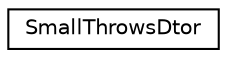 digraph "Graphical Class Hierarchy"
{
  edge [fontname="Helvetica",fontsize="10",labelfontname="Helvetica",labelfontsize="10"];
  node [fontname="Helvetica",fontsize="10",shape=record];
  rankdir="LR";
  Node0 [label="SmallThrowsDtor",height=0.2,width=0.4,color="black", fillcolor="white", style="filled",URL="$class_small_throws_dtor.html"];
}
